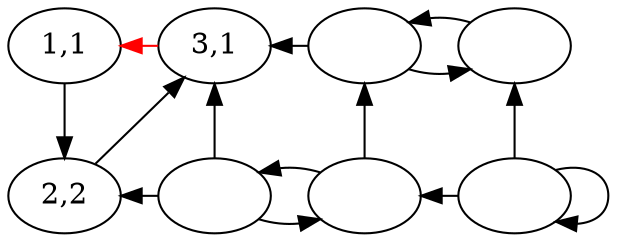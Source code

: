     digraph {
        node[label=""]
        1 [label="1,1"]
        2 [label="2,2"]
        3 [label="3,1"]
        1 -> 2
        2 -> 3
        1 -> 3 [dir=back, color=red]
        2 -> 4 [dir=back]
        4 -> 3
        4 -> 5
        5 -> 4
        5 -> 6
        3 -> 6 [dir=back]
        6 -> 7
        7 -> 6
        5 -> 8 [dir=back]
        8 -> 7
        8 -> 8
        {rank=same; 1 3 6 7}
        {rank=same; 2 4 5 8}
    }
